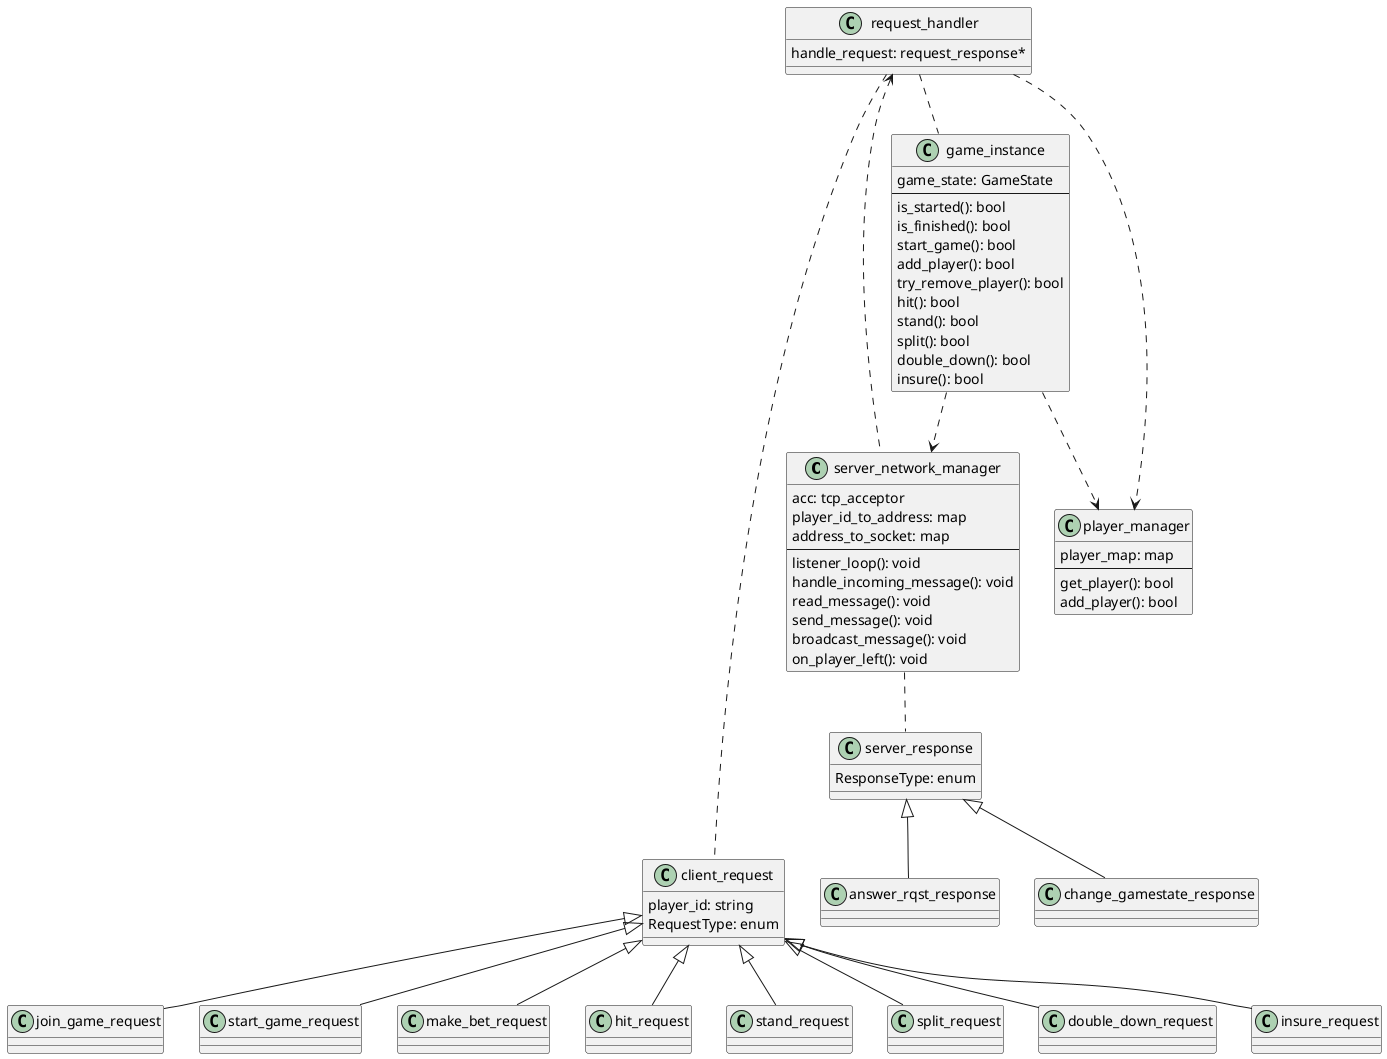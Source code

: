 @startuml

Class server_network_manager{
    acc: tcp_acceptor
    player_id_to_address: map
    address_to_socket: map
    --
    listener_loop(): void
    handle_incoming_message(): void
    read_message(): void
    send_message(): void
    broadcast_message(): void
    on_player_left(): void
}

Class player_manager{
    player_map: map
    --
    get_player(): bool
    add_player(): bool
}

Class game_instance{
    game_state: GameState
    --
    is_started(): bool  
    is_finished(): bool
    start_game(): bool
    add_player(): bool
    try_remove_player(): bool
    hit(): bool
    stand(): bool
    split(): bool
    double_down(): bool
    insure(): bool
}

Class request_handler{
    handle_request: request_response*

}


together {

class client_request{
player_id: string
RequestType: enum
}
client_request <|-- join_game_request
client_request <|-- start_game_request
client_request <|-- make_bet_request
client_request <|-- hit_request
client_request <|-- stand_request
client_request <|-- split_request
client_request <|-- double_down_request
client_request <|-- insure_request


class server_response{
ResponseType: enum
}
server_response <|-down-  answer_rqst_response
server_response <|-down-  change_gamestate_response

}

server_response .[hidden]. client_request



request_handler .. game_instance
request_handler ..> player_manager
request_handler <.. server_network_manager
game_instance ..> server_network_manager
game_instance ..> player_manager

request_handler .right. client_request
server_network_manager .. server_response


@enduml


